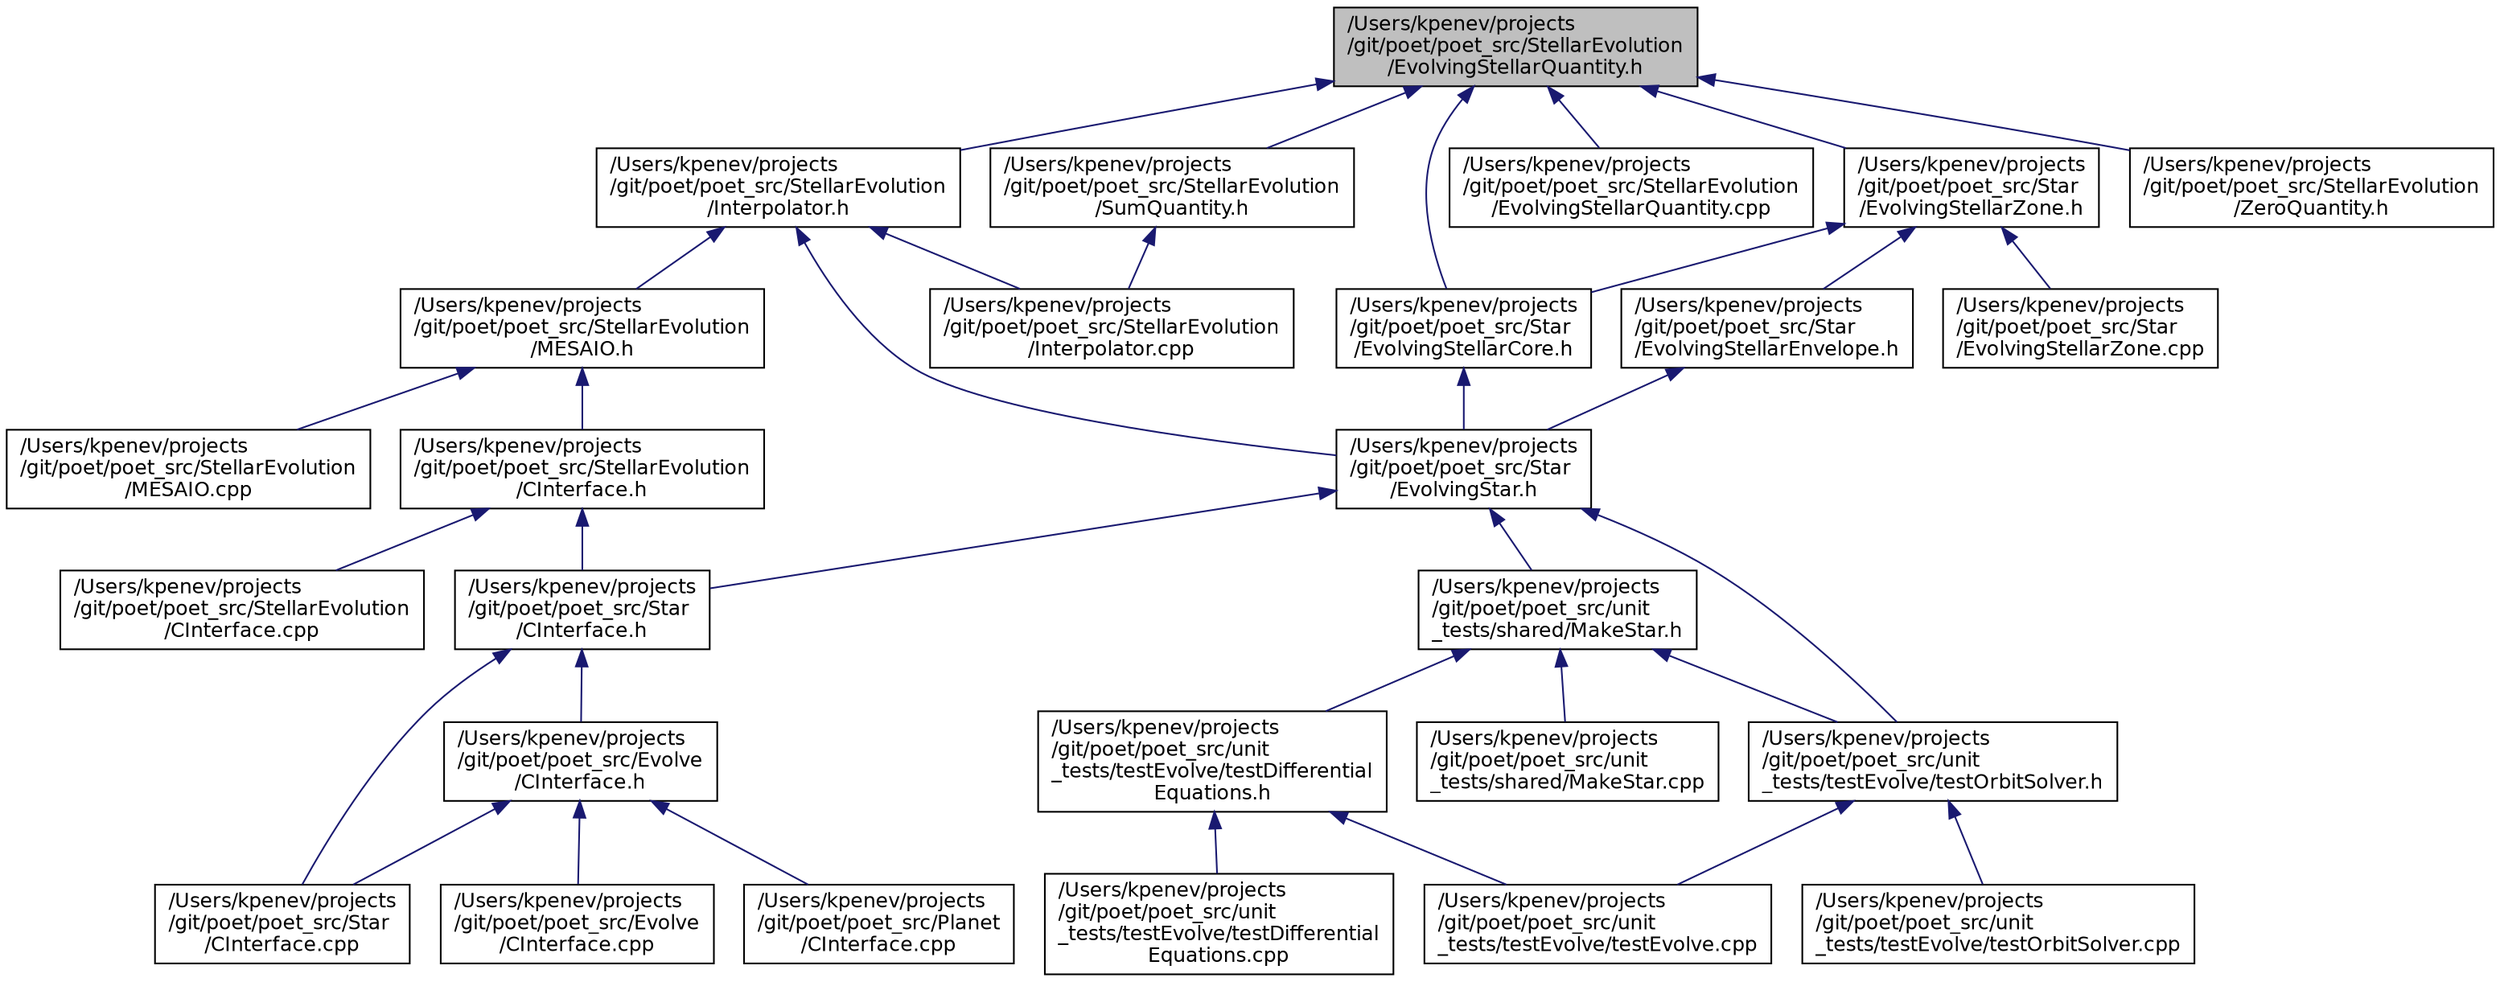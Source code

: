digraph "/Users/kpenev/projects/git/poet/poet_src/StellarEvolution/EvolvingStellarQuantity.h"
{
 // INTERACTIVE_SVG=YES
  edge [fontname="Helvetica",fontsize="12",labelfontname="Helvetica",labelfontsize="12"];
  node [fontname="Helvetica",fontsize="12",shape=record];
  Node39 [label="/Users/kpenev/projects\l/git/poet/poet_src/StellarEvolution\l/EvolvingStellarQuantity.h",height=0.2,width=0.4,color="black", fillcolor="grey75", style="filled", fontcolor="black"];
  Node39 -> Node40 [dir="back",color="midnightblue",fontsize="12",style="solid",fontname="Helvetica"];
  Node40 [label="/Users/kpenev/projects\l/git/poet/poet_src/StellarEvolution\l/Interpolator.h",height=0.2,width=0.4,color="black", fillcolor="white", style="filled",URL="$Interpolator_8h.html",tooltip="Defines the StellarEvolution class needed for interpolating among stellar evolution tracks..."];
  Node40 -> Node41 [dir="back",color="midnightblue",fontsize="12",style="solid",fontname="Helvetica"];
  Node41 [label="/Users/kpenev/projects\l/git/poet/poet_src/StellarEvolution\l/MESAIO.h",height=0.2,width=0.4,color="black", fillcolor="white", style="filled",URL="$MESAIO_8h.html",tooltip="Defines the classes for generating stellar evolution interpolators from the MESA tracks. "];
  Node41 -> Node42 [dir="back",color="midnightblue",fontsize="12",style="solid",fontname="Helvetica"];
  Node42 [label="/Users/kpenev/projects\l/git/poet/poet_src/StellarEvolution\l/CInterface.h",height=0.2,width=0.4,color="black", fillcolor="white", style="filled",URL="$StellarEvolution_2CInterface_8h.html",tooltip="Declare C-style functions for accessing the functionality of the StellarEvolution library..."];
  Node42 -> Node43 [dir="back",color="midnightblue",fontsize="12",style="solid",fontname="Helvetica"];
  Node43 [label="/Users/kpenev/projects\l/git/poet/poet_src/Star\l/CInterface.h",height=0.2,width=0.4,color="black", fillcolor="white", style="filled",URL="$Star_2CInterface_8h.html",tooltip="Declare C-style functions for accessing the functionality of the Star library. "];
  Node43 -> Node44 [dir="back",color="midnightblue",fontsize="12",style="solid",fontname="Helvetica"];
  Node44 [label="/Users/kpenev/projects\l/git/poet/poet_src/Evolve\l/CInterface.h",height=0.2,width=0.4,color="black", fillcolor="white", style="filled",URL="$Evolve_2CInterface_8h.html",tooltip="Declare C-style functions for accessing the functionality of the Evolve library. "];
  Node44 -> Node45 [dir="back",color="midnightblue",fontsize="12",style="solid",fontname="Helvetica"];
  Node45 [label="/Users/kpenev/projects\l/git/poet/poet_src/Evolve\l/CInterface.cpp",height=0.2,width=0.4,color="black", fillcolor="white", style="filled",URL="$Evolve_2CInterface_8cpp.html",tooltip="The definitions of the functions declared in CInterface.h. "];
  Node44 -> Node46 [dir="back",color="midnightblue",fontsize="12",style="solid",fontname="Helvetica"];
  Node46 [label="/Users/kpenev/projects\l/git/poet/poet_src/Planet\l/CInterface.cpp",height=0.2,width=0.4,color="black", fillcolor="white", style="filled",URL="$Planet_2CInterface_8cpp.html",tooltip="The definitions of the functions declared in CInterface.h. "];
  Node44 -> Node47 [dir="back",color="midnightblue",fontsize="12",style="solid",fontname="Helvetica"];
  Node47 [label="/Users/kpenev/projects\l/git/poet/poet_src/Star\l/CInterface.cpp",height=0.2,width=0.4,color="black", fillcolor="white", style="filled",URL="$Star_2CInterface_8cpp.html",tooltip="The definitions of the functions declared in CInterface.h. "];
  Node43 -> Node47 [dir="back",color="midnightblue",fontsize="12",style="solid",fontname="Helvetica"];
  Node42 -> Node48 [dir="back",color="midnightblue",fontsize="12",style="solid",fontname="Helvetica"];
  Node48 [label="/Users/kpenev/projects\l/git/poet/poet_src/StellarEvolution\l/CInterface.cpp",height=0.2,width=0.4,color="black", fillcolor="white", style="filled",URL="$StellarEvolution_2CInterface_8cpp.html",tooltip="The definitions of the functions declared in CInterface.h. "];
  Node41 -> Node49 [dir="back",color="midnightblue",fontsize="12",style="solid",fontname="Helvetica"];
  Node49 [label="/Users/kpenev/projects\l/git/poet/poet_src/StellarEvolution\l/MESAIO.cpp",height=0.2,width=0.4,color="black", fillcolor="white", style="filled",URL="$MESAIO_8cpp_source.html"];
  Node40 -> Node50 [dir="back",color="midnightblue",fontsize="12",style="solid",fontname="Helvetica"];
  Node50 [label="/Users/kpenev/projects\l/git/poet/poet_src/Star\l/EvolvingStar.h",height=0.2,width=0.4,color="black", fillcolor="white", style="filled",URL="$EvolvingStar_8h.html",tooltip="Declares the class for stars that user pre-tabulated stellar evolution tracks. "];
  Node50 -> Node43 [dir="back",color="midnightblue",fontsize="12",style="solid",fontname="Helvetica"];
  Node50 -> Node51 [dir="back",color="midnightblue",fontsize="12",style="solid",fontname="Helvetica"];
  Node51 [label="/Users/kpenev/projects\l/git/poet/poet_src/unit\l_tests/shared/MakeStar.h",height=0.2,width=0.4,color="black", fillcolor="white", style="filled",URL="$MakeStar_8h.html",tooltip="Declares functions for creating stars used by unit tests. "];
  Node51 -> Node52 [dir="back",color="midnightblue",fontsize="12",style="solid",fontname="Helvetica"];
  Node52 [label="/Users/kpenev/projects\l/git/poet/poet_src/unit\l_tests/shared/MakeStar.cpp",height=0.2,width=0.4,color="black", fillcolor="white", style="filled",URL="$MakeStar_8cpp.html",tooltip="Implement the functions defined in MakeStar.h. "];
  Node51 -> Node53 [dir="back",color="midnightblue",fontsize="12",style="solid",fontname="Helvetica"];
  Node53 [label="/Users/kpenev/projects\l/git/poet/poet_src/unit\l_tests/testEvolve/testDifferential\lEquations.h",height=0.2,width=0.4,color="black", fillcolor="white", style="filled",URL="$testDifferentialEquations_8h.html",tooltip="Unit tests that check the differential equations for eccentricity and semimajor against analytic expr..."];
  Node53 -> Node54 [dir="back",color="midnightblue",fontsize="12",style="solid",fontname="Helvetica"];
  Node54 [label="/Users/kpenev/projects\l/git/poet/poet_src/unit\l_tests/testEvolve/testDifferential\lEquations.cpp",height=0.2,width=0.4,color="black", fillcolor="white", style="filled",URL="$testDifferentialEquations_8cpp.html",tooltip="Implement the non-inline methods of test_DifferentialEquations. "];
  Node53 -> Node55 [dir="back",color="midnightblue",fontsize="12",style="solid",fontname="Helvetica"];
  Node55 [label="/Users/kpenev/projects\l/git/poet/poet_src/unit\l_tests/testEvolve/testEvolve.cpp",height=0.2,width=0.4,color="black", fillcolor="white", style="filled",URL="$testEvolve_8cpp_source.html"];
  Node51 -> Node56 [dir="back",color="midnightblue",fontsize="12",style="solid",fontname="Helvetica"];
  Node56 [label="/Users/kpenev/projects\l/git/poet/poet_src/unit\l_tests/testEvolve/testOrbitSolver.h",height=0.2,width=0.4,color="black", fillcolor="white", style="filled",URL="$testOrbitSolver_8h.html",tooltip="Declares the test suite that exercises the OrbitSolver class and some other clasess necessary to acco..."];
  Node56 -> Node55 [dir="back",color="midnightblue",fontsize="12",style="solid",fontname="Helvetica"];
  Node56 -> Node57 [dir="back",color="midnightblue",fontsize="12",style="solid",fontname="Helvetica"];
  Node57 [label="/Users/kpenev/projects\l/git/poet/poet_src/unit\l_tests/testEvolve/testOrbitSolver.cpp",height=0.2,width=0.4,color="black", fillcolor="white", style="filled",URL="$testOrbitSolver_8cpp.html",tooltip="Defines some of the methods of the test suite that exercises the OrbitSolver class and the other clas..."];
  Node50 -> Node56 [dir="back",color="midnightblue",fontsize="12",style="solid",fontname="Helvetica"];
  Node40 -> Node58 [dir="back",color="midnightblue",fontsize="12",style="solid",fontname="Helvetica"];
  Node58 [label="/Users/kpenev/projects\l/git/poet/poet_src/StellarEvolution\l/Interpolator.cpp",height=0.2,width=0.4,color="black", fillcolor="white", style="filled",URL="$Interpolator_8cpp.html",tooltip="Defines some of the methods of the StellarEvolution class. "];
  Node39 -> Node59 [dir="back",color="midnightblue",fontsize="12",style="solid",fontname="Helvetica"];
  Node59 [label="/Users/kpenev/projects\l/git/poet/poet_src/Star\l/EvolvingStellarZone.h",height=0.2,width=0.4,color="black", fillcolor="white", style="filled",URL="$EvolvingStellarZone_8h.html",tooltip="Declares a base class for all stellar zones. "];
  Node59 -> Node60 [dir="back",color="midnightblue",fontsize="12",style="solid",fontname="Helvetica"];
  Node60 [label="/Users/kpenev/projects\l/git/poet/poet_src/Star\l/EvolvingStellarCore.h",height=0.2,width=0.4,color="black", fillcolor="white", style="filled",URL="$EvolvingStellarCore_8h.html",tooltip="Declaration of the class representing stellar cores. "];
  Node60 -> Node50 [dir="back",color="midnightblue",fontsize="12",style="solid",fontname="Helvetica"];
  Node59 -> Node61 [dir="back",color="midnightblue",fontsize="12",style="solid",fontname="Helvetica"];
  Node61 [label="/Users/kpenev/projects\l/git/poet/poet_src/Star\l/EvolvingStellarEnvelope.h",height=0.2,width=0.4,color="black", fillcolor="white", style="filled",URL="$EvolvingStellarEnvelope_8h.html",tooltip="Declares a class representing convective zones in low mass evolving stars or the whole star for high ..."];
  Node61 -> Node50 [dir="back",color="midnightblue",fontsize="12",style="solid",fontname="Helvetica"];
  Node59 -> Node62 [dir="back",color="midnightblue",fontsize="12",style="solid",fontname="Helvetica"];
  Node62 [label="/Users/kpenev/projects\l/git/poet/poet_src/Star\l/EvolvingStellarZone.cpp",height=0.2,width=0.4,color="black", fillcolor="white", style="filled",URL="$EvolvingStellarZone_8cpp.html",tooltip="Definitions of some of the methods of EvolvingStellarZone. "];
  Node39 -> Node60 [dir="back",color="midnightblue",fontsize="12",style="solid",fontname="Helvetica"];
  Node39 -> Node63 [dir="back",color="midnightblue",fontsize="12",style="solid",fontname="Helvetica"];
  Node63 [label="/Users/kpenev/projects\l/git/poet/poet_src/StellarEvolution\l/EvolvingStellarQuantity.cpp",height=0.2,width=0.4,color="black", fillcolor="white", style="filled",URL="$EvolvingStellarQuantity_8cpp.html",tooltip="Defines some of the methods of the EvolvingStellarQuantity class used for interpolating among stellar..."];
  Node39 -> Node64 [dir="back",color="midnightblue",fontsize="12",style="solid",fontname="Helvetica"];
  Node64 [label="/Users/kpenev/projects\l/git/poet/poet_src/StellarEvolution\l/SumQuantity.h",height=0.2,width=0.4,color="black", fillcolor="white", style="filled",URL="$SumQuantity_8h.html",tooltip="Declare a class for a stellar evolution quantity which is the sum of two other quantities. "];
  Node64 -> Node58 [dir="back",color="midnightblue",fontsize="12",style="solid",fontname="Helvetica"];
  Node39 -> Node65 [dir="back",color="midnightblue",fontsize="12",style="solid",fontname="Helvetica"];
  Node65 [label="/Users/kpenev/projects\l/git/poet/poet_src/StellarEvolution\l/ZeroQuantity.h",height=0.2,width=0.4,color="black", fillcolor="white", style="filled",URL="$ZeroQuantity_8h.html",tooltip="Declare a class for an identically zero stellar evolution quantity. "];
}
